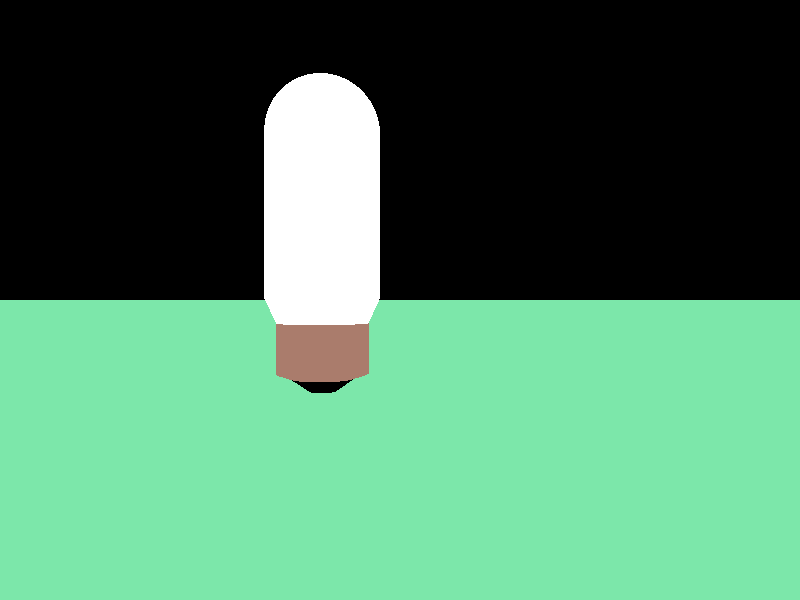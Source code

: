 #include "colors.inc"
#include "metals.inc"
#include "woods.inc"  
#include  "textures.inc"
camera { 
   location<10,2,10>
   look_at <1,2,2>
}
light_source {< 2, 13, -10> color White
} 

#declare base = cone{<1.29,0> 0.29,<1.29,0.29>,0.71}
#declare middle = union{cone{<1.29,0.29>,0.71,<1.29,0.39>,1.0} texture{T_Copper_1B}}
#declare top = union{cylinder{<1.29,0.39>,<1.29,1.49>,1.00} texture{T_Copper_1B}}
#declare glass_bottom = union{cone{<1.29,1.49>,1.00,<1.29,2.04>, 1.25}  texture{Glass}}    
#declare glass_main = union{cylinder{<1.29,2.04>,<1.29,5.64> 1.25} texture{Glass}} 
#declare glass_top = union{difference{sphere{<1.29,5.64> 1.25} object{glass_main}}  texture{Glass}}
#declare glass_full = union{object{glass_bottom} object{glass_main} object{glass_top}}  
#declare bottom_full = union{object{base} object{middle} object{top}}
#declare wire =  union{cylinder{<1.29,1.49>,<1.29,3.68>,0.03} texture {
        pigment {color rgb <1, 1, 1>}
        finish {ambient .8 diffuse .6}
      }}
#declare horse = union{object{bottom_full} object{glass_full} object{wire}}


/* Horizontal Plane */
plane{ <0,1,0>, -0.012 pigment{ rgb<0.2,0.8,0.4> } } 


 object{horse}